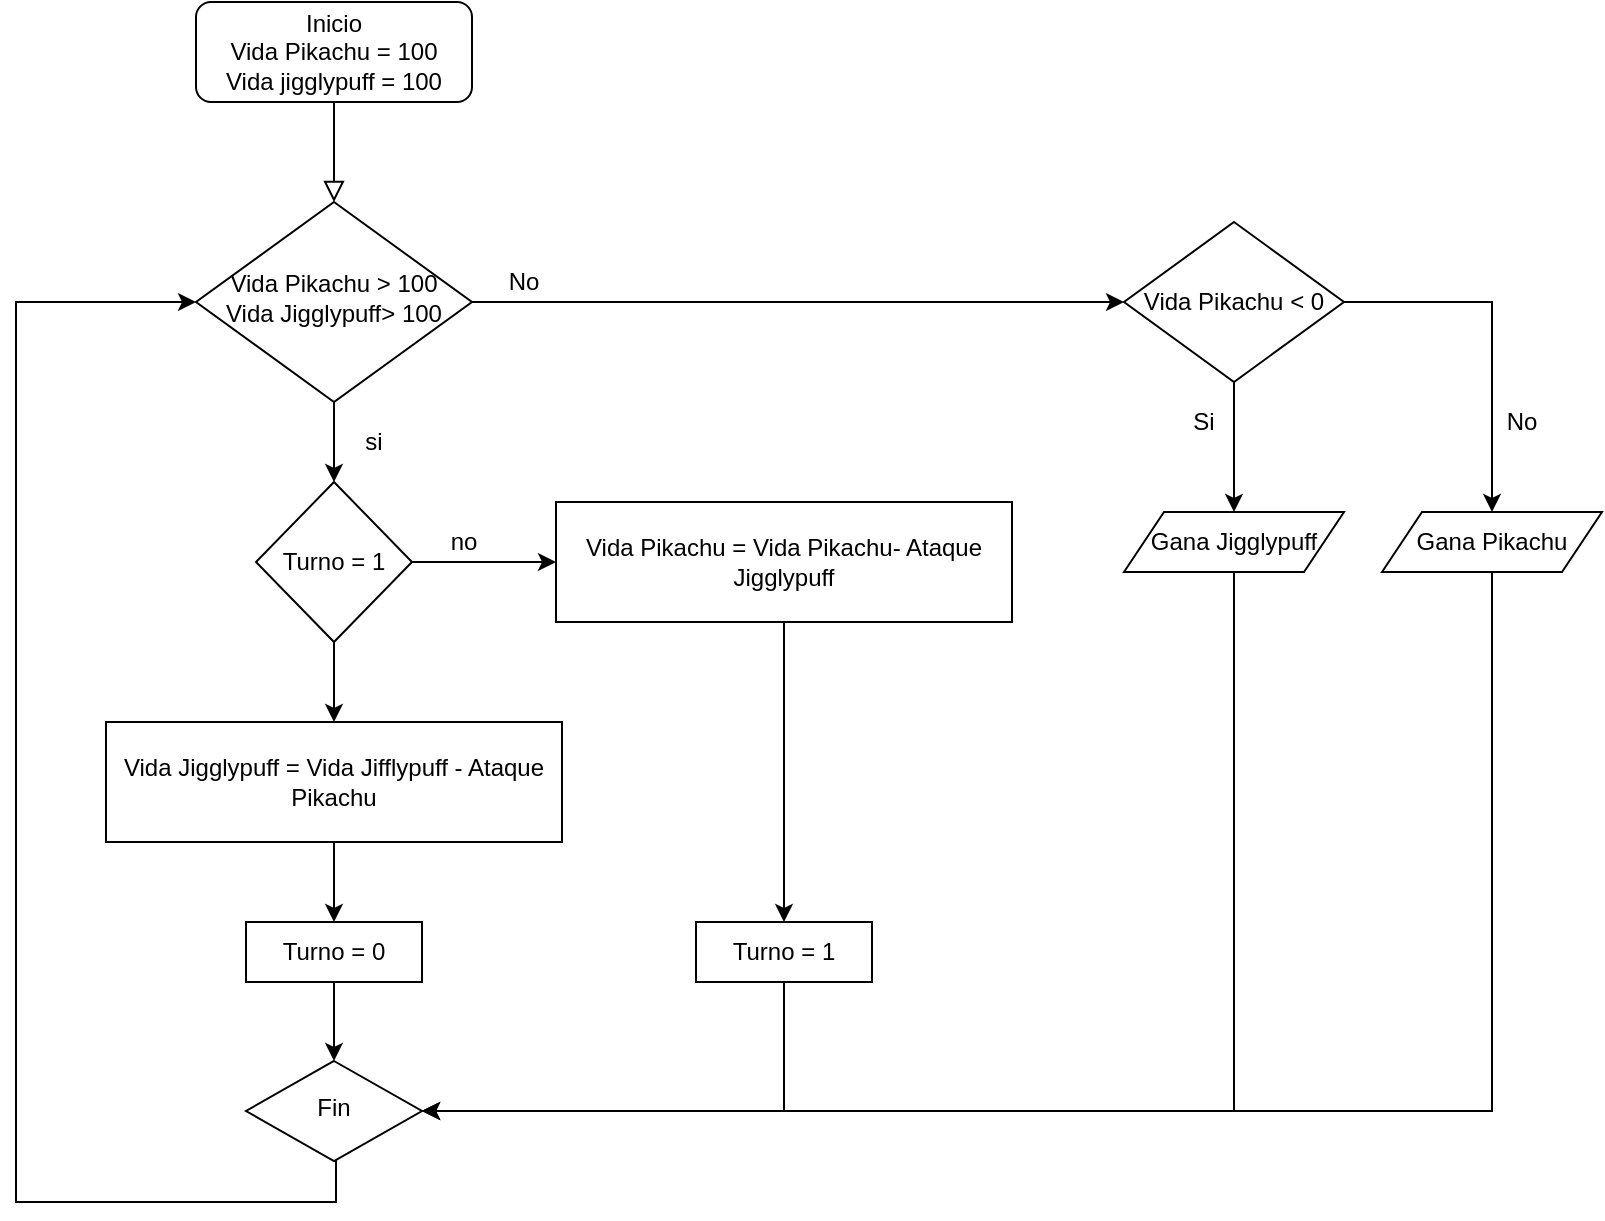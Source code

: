 <mxfile version="14.7.0" type="device"><diagram id="C5RBs43oDa-KdzZeNtuy" name="Page-1"><mxGraphModel dx="1422" dy="794" grid="1" gridSize="10" guides="1" tooltips="1" connect="1" arrows="1" fold="1" page="1" pageScale="1" pageWidth="827" pageHeight="1169" math="0" shadow="0"><root><mxCell id="WIyWlLk6GJQsqaUBKTNV-0"/><mxCell id="WIyWlLk6GJQsqaUBKTNV-1" parent="WIyWlLk6GJQsqaUBKTNV-0"/><mxCell id="WIyWlLk6GJQsqaUBKTNV-2" value="" style="rounded=0;html=1;jettySize=auto;orthogonalLoop=1;fontSize=11;endArrow=block;endFill=0;endSize=8;strokeWidth=1;shadow=0;labelBackgroundColor=none;edgeStyle=orthogonalEdgeStyle;" parent="WIyWlLk6GJQsqaUBKTNV-1" source="WIyWlLk6GJQsqaUBKTNV-3" target="WIyWlLk6GJQsqaUBKTNV-6" edge="1"><mxGeometry relative="1" as="geometry"/></mxCell><mxCell id="WIyWlLk6GJQsqaUBKTNV-3" value="Inicio&lt;br&gt;Vida Pikachu = 100&lt;br&gt;Vida jigglypuff = 100" style="rounded=1;whiteSpace=wrap;html=1;fontSize=12;glass=0;strokeWidth=1;shadow=0;" parent="WIyWlLk6GJQsqaUBKTNV-1" vertex="1"><mxGeometry x="107" y="30" width="138" height="50" as="geometry"/></mxCell><mxCell id="IUAhJZGgyPHG3Lt92hb4-2" style="edgeStyle=orthogonalEdgeStyle;rounded=0;orthogonalLoop=1;jettySize=auto;html=1;exitX=0.5;exitY=1;exitDx=0;exitDy=0;entryX=0.5;entryY=0;entryDx=0;entryDy=0;" edge="1" parent="WIyWlLk6GJQsqaUBKTNV-1" source="WIyWlLk6GJQsqaUBKTNV-6" target="IUAhJZGgyPHG3Lt92hb4-7"><mxGeometry relative="1" as="geometry"><mxPoint x="177" y="290" as="targetPoint"/></mxGeometry></mxCell><mxCell id="IUAhJZGgyPHG3Lt92hb4-26" style="edgeStyle=orthogonalEdgeStyle;rounded=0;orthogonalLoop=1;jettySize=auto;html=1;exitX=1;exitY=0.5;exitDx=0;exitDy=0;entryX=0;entryY=0.5;entryDx=0;entryDy=0;" edge="1" parent="WIyWlLk6GJQsqaUBKTNV-1" source="WIyWlLk6GJQsqaUBKTNV-6" target="IUAhJZGgyPHG3Lt92hb4-25"><mxGeometry relative="1" as="geometry"/></mxCell><mxCell id="WIyWlLk6GJQsqaUBKTNV-6" value="Vida Pikachu &amp;gt; 100&lt;br&gt;Vida Jigglypuff&amp;gt; 100" style="rhombus;whiteSpace=wrap;html=1;shadow=0;fontFamily=Helvetica;fontSize=12;align=center;strokeWidth=1;spacing=6;spacingTop=-4;" parent="WIyWlLk6GJQsqaUBKTNV-1" vertex="1"><mxGeometry x="107" y="130" width="138" height="100" as="geometry"/></mxCell><mxCell id="IUAhJZGgyPHG3Lt92hb4-6" value="si" style="text;html=1;strokeColor=none;fillColor=none;align=center;verticalAlign=middle;whiteSpace=wrap;rounded=0;" vertex="1" parent="WIyWlLk6GJQsqaUBKTNV-1"><mxGeometry x="177" y="240" width="38" height="20" as="geometry"/></mxCell><mxCell id="IUAhJZGgyPHG3Lt92hb4-20" value="" style="edgeStyle=orthogonalEdgeStyle;rounded=0;orthogonalLoop=1;jettySize=auto;html=1;" edge="1" parent="WIyWlLk6GJQsqaUBKTNV-1" source="IUAhJZGgyPHG3Lt92hb4-7" target="IUAhJZGgyPHG3Lt92hb4-19"><mxGeometry relative="1" as="geometry"/></mxCell><mxCell id="IUAhJZGgyPHG3Lt92hb4-28" style="edgeStyle=orthogonalEdgeStyle;rounded=0;orthogonalLoop=1;jettySize=auto;html=1;exitX=0.5;exitY=1;exitDx=0;exitDy=0;entryX=0.5;entryY=0;entryDx=0;entryDy=0;" edge="1" parent="WIyWlLk6GJQsqaUBKTNV-1" source="IUAhJZGgyPHG3Lt92hb4-7" target="IUAhJZGgyPHG3Lt92hb4-8"><mxGeometry relative="1" as="geometry"/></mxCell><mxCell id="IUAhJZGgyPHG3Lt92hb4-7" value="Turno = 1" style="rhombus;whiteSpace=wrap;html=1;" vertex="1" parent="WIyWlLk6GJQsqaUBKTNV-1"><mxGeometry x="137" y="270" width="78" height="80" as="geometry"/></mxCell><mxCell id="IUAhJZGgyPHG3Lt92hb4-11" style="edgeStyle=orthogonalEdgeStyle;rounded=0;orthogonalLoop=1;jettySize=auto;html=1;exitX=0.5;exitY=1;exitDx=0;exitDy=0;entryX=0.5;entryY=0;entryDx=0;entryDy=0;" edge="1" parent="WIyWlLk6GJQsqaUBKTNV-1" source="IUAhJZGgyPHG3Lt92hb4-8" target="IUAhJZGgyPHG3Lt92hb4-10"><mxGeometry relative="1" as="geometry"/></mxCell><mxCell id="IUAhJZGgyPHG3Lt92hb4-8" value="Vida Jigglypuff = Vida Jifflypuff - Ataque Pikachu" style="rounded=0;whiteSpace=wrap;html=1;" vertex="1" parent="WIyWlLk6GJQsqaUBKTNV-1"><mxGeometry x="62" y="390" width="228" height="60" as="geometry"/></mxCell><mxCell id="IUAhJZGgyPHG3Lt92hb4-15" style="edgeStyle=orthogonalEdgeStyle;rounded=0;orthogonalLoop=1;jettySize=auto;html=1;exitX=0.5;exitY=1;exitDx=0;exitDy=0;entryX=0.5;entryY=0;entryDx=0;entryDy=0;" edge="1" parent="WIyWlLk6GJQsqaUBKTNV-1" source="IUAhJZGgyPHG3Lt92hb4-10" target="IUAhJZGgyPHG3Lt92hb4-14"><mxGeometry relative="1" as="geometry"/></mxCell><mxCell id="IUAhJZGgyPHG3Lt92hb4-10" value="Turno = 0" style="rounded=0;whiteSpace=wrap;html=1;" vertex="1" parent="WIyWlLk6GJQsqaUBKTNV-1"><mxGeometry x="132" y="490" width="88" height="30" as="geometry"/></mxCell><mxCell id="IUAhJZGgyPHG3Lt92hb4-18" style="edgeStyle=orthogonalEdgeStyle;rounded=0;orthogonalLoop=1;jettySize=auto;html=1;exitX=0.5;exitY=1;exitDx=0;exitDy=0;entryX=0;entryY=0.5;entryDx=0;entryDy=0;" edge="1" parent="WIyWlLk6GJQsqaUBKTNV-1" source="IUAhJZGgyPHG3Lt92hb4-14" target="WIyWlLk6GJQsqaUBKTNV-6"><mxGeometry relative="1" as="geometry"><mxPoint x="-13" y="310" as="targetPoint"/><Array as="points"><mxPoint x="177" y="630"/><mxPoint x="17" y="630"/><mxPoint x="17" y="180"/></Array></mxGeometry></mxCell><mxCell id="IUAhJZGgyPHG3Lt92hb4-14" value="Fin" style="rhombus;whiteSpace=wrap;html=1;shadow=0;fontFamily=Helvetica;fontSize=12;align=center;strokeWidth=1;spacing=6;spacingTop=-4;" vertex="1" parent="WIyWlLk6GJQsqaUBKTNV-1"><mxGeometry x="132" y="559.5" width="88" height="50" as="geometry"/></mxCell><mxCell id="IUAhJZGgyPHG3Lt92hb4-23" style="edgeStyle=orthogonalEdgeStyle;rounded=0;orthogonalLoop=1;jettySize=auto;html=1;entryX=0.5;entryY=0;entryDx=0;entryDy=0;" edge="1" parent="WIyWlLk6GJQsqaUBKTNV-1" source="IUAhJZGgyPHG3Lt92hb4-19" target="IUAhJZGgyPHG3Lt92hb4-22"><mxGeometry relative="1" as="geometry"/></mxCell><mxCell id="IUAhJZGgyPHG3Lt92hb4-19" value="Vida Pikachu = Vida Pikachu- Ataque Jigglypuff" style="rounded=0;whiteSpace=wrap;html=1;" vertex="1" parent="WIyWlLk6GJQsqaUBKTNV-1"><mxGeometry x="287" y="280" width="228" height="60" as="geometry"/></mxCell><mxCell id="IUAhJZGgyPHG3Lt92hb4-21" value="no" style="text;html=1;strokeColor=none;fillColor=none;align=center;verticalAlign=middle;whiteSpace=wrap;rounded=0;" vertex="1" parent="WIyWlLk6GJQsqaUBKTNV-1"><mxGeometry x="222" y="290" width="38" height="20" as="geometry"/></mxCell><mxCell id="IUAhJZGgyPHG3Lt92hb4-24" style="edgeStyle=orthogonalEdgeStyle;rounded=0;orthogonalLoop=1;jettySize=auto;html=1;exitX=0.5;exitY=1;exitDx=0;exitDy=0;entryX=1;entryY=0.5;entryDx=0;entryDy=0;" edge="1" parent="WIyWlLk6GJQsqaUBKTNV-1" source="IUAhJZGgyPHG3Lt92hb4-22" target="IUAhJZGgyPHG3Lt92hb4-14"><mxGeometry relative="1" as="geometry"/></mxCell><mxCell id="IUAhJZGgyPHG3Lt92hb4-22" value="Turno = 1" style="rounded=0;whiteSpace=wrap;html=1;" vertex="1" parent="WIyWlLk6GJQsqaUBKTNV-1"><mxGeometry x="357" y="490" width="88" height="30" as="geometry"/></mxCell><mxCell id="IUAhJZGgyPHG3Lt92hb4-30" style="edgeStyle=orthogonalEdgeStyle;rounded=0;orthogonalLoop=1;jettySize=auto;html=1;exitX=0.5;exitY=1;exitDx=0;exitDy=0;entryX=0.5;entryY=0;entryDx=0;entryDy=0;" edge="1" parent="WIyWlLk6GJQsqaUBKTNV-1" source="IUAhJZGgyPHG3Lt92hb4-25" target="IUAhJZGgyPHG3Lt92hb4-29"><mxGeometry relative="1" as="geometry"/></mxCell><mxCell id="IUAhJZGgyPHG3Lt92hb4-33" style="edgeStyle=orthogonalEdgeStyle;rounded=0;orthogonalLoop=1;jettySize=auto;html=1;exitX=1;exitY=0.5;exitDx=0;exitDy=0;entryX=0.5;entryY=0;entryDx=0;entryDy=0;" edge="1" parent="WIyWlLk6GJQsqaUBKTNV-1" source="IUAhJZGgyPHG3Lt92hb4-25" target="IUAhJZGgyPHG3Lt92hb4-32"><mxGeometry relative="1" as="geometry"/></mxCell><mxCell id="IUAhJZGgyPHG3Lt92hb4-25" value="Vida Pikachu &amp;lt; 0" style="rhombus;whiteSpace=wrap;html=1;" vertex="1" parent="WIyWlLk6GJQsqaUBKTNV-1"><mxGeometry x="571" y="140" width="110" height="80" as="geometry"/></mxCell><mxCell id="IUAhJZGgyPHG3Lt92hb4-27" value="No" style="text;html=1;strokeColor=none;fillColor=none;align=center;verticalAlign=middle;whiteSpace=wrap;rounded=0;" vertex="1" parent="WIyWlLk6GJQsqaUBKTNV-1"><mxGeometry x="252" y="160" width="38" height="20" as="geometry"/></mxCell><mxCell id="IUAhJZGgyPHG3Lt92hb4-35" style="edgeStyle=orthogonalEdgeStyle;rounded=0;orthogonalLoop=1;jettySize=auto;html=1;exitX=0.5;exitY=1;exitDx=0;exitDy=0;entryX=1;entryY=0.5;entryDx=0;entryDy=0;" edge="1" parent="WIyWlLk6GJQsqaUBKTNV-1" source="IUAhJZGgyPHG3Lt92hb4-29" target="IUAhJZGgyPHG3Lt92hb4-14"><mxGeometry relative="1" as="geometry"/></mxCell><mxCell id="IUAhJZGgyPHG3Lt92hb4-29" value="Gana Jigglypuff" style="shape=parallelogram;perimeter=parallelogramPerimeter;whiteSpace=wrap;html=1;fixedSize=1;" vertex="1" parent="WIyWlLk6GJQsqaUBKTNV-1"><mxGeometry x="571" y="285" width="110" height="30" as="geometry"/></mxCell><mxCell id="IUAhJZGgyPHG3Lt92hb4-31" value="Si" style="text;html=1;strokeColor=none;fillColor=none;align=center;verticalAlign=middle;whiteSpace=wrap;rounded=0;" vertex="1" parent="WIyWlLk6GJQsqaUBKTNV-1"><mxGeometry x="591" y="230" width="40" height="20" as="geometry"/></mxCell><mxCell id="IUAhJZGgyPHG3Lt92hb4-36" style="edgeStyle=orthogonalEdgeStyle;rounded=0;orthogonalLoop=1;jettySize=auto;html=1;exitX=0.5;exitY=1;exitDx=0;exitDy=0;entryX=1;entryY=0.5;entryDx=0;entryDy=0;" edge="1" parent="WIyWlLk6GJQsqaUBKTNV-1" source="IUAhJZGgyPHG3Lt92hb4-32" target="IUAhJZGgyPHG3Lt92hb4-14"><mxGeometry relative="1" as="geometry"/></mxCell><mxCell id="IUAhJZGgyPHG3Lt92hb4-32" value="Gana Pikachu" style="shape=parallelogram;perimeter=parallelogramPerimeter;whiteSpace=wrap;html=1;fixedSize=1;" vertex="1" parent="WIyWlLk6GJQsqaUBKTNV-1"><mxGeometry x="700" y="285" width="110" height="30" as="geometry"/></mxCell><mxCell id="IUAhJZGgyPHG3Lt92hb4-34" value="No" style="text;html=1;strokeColor=none;fillColor=none;align=center;verticalAlign=middle;whiteSpace=wrap;rounded=0;" vertex="1" parent="WIyWlLk6GJQsqaUBKTNV-1"><mxGeometry x="750" y="230" width="40" height="20" as="geometry"/></mxCell></root></mxGraphModel></diagram></mxfile>